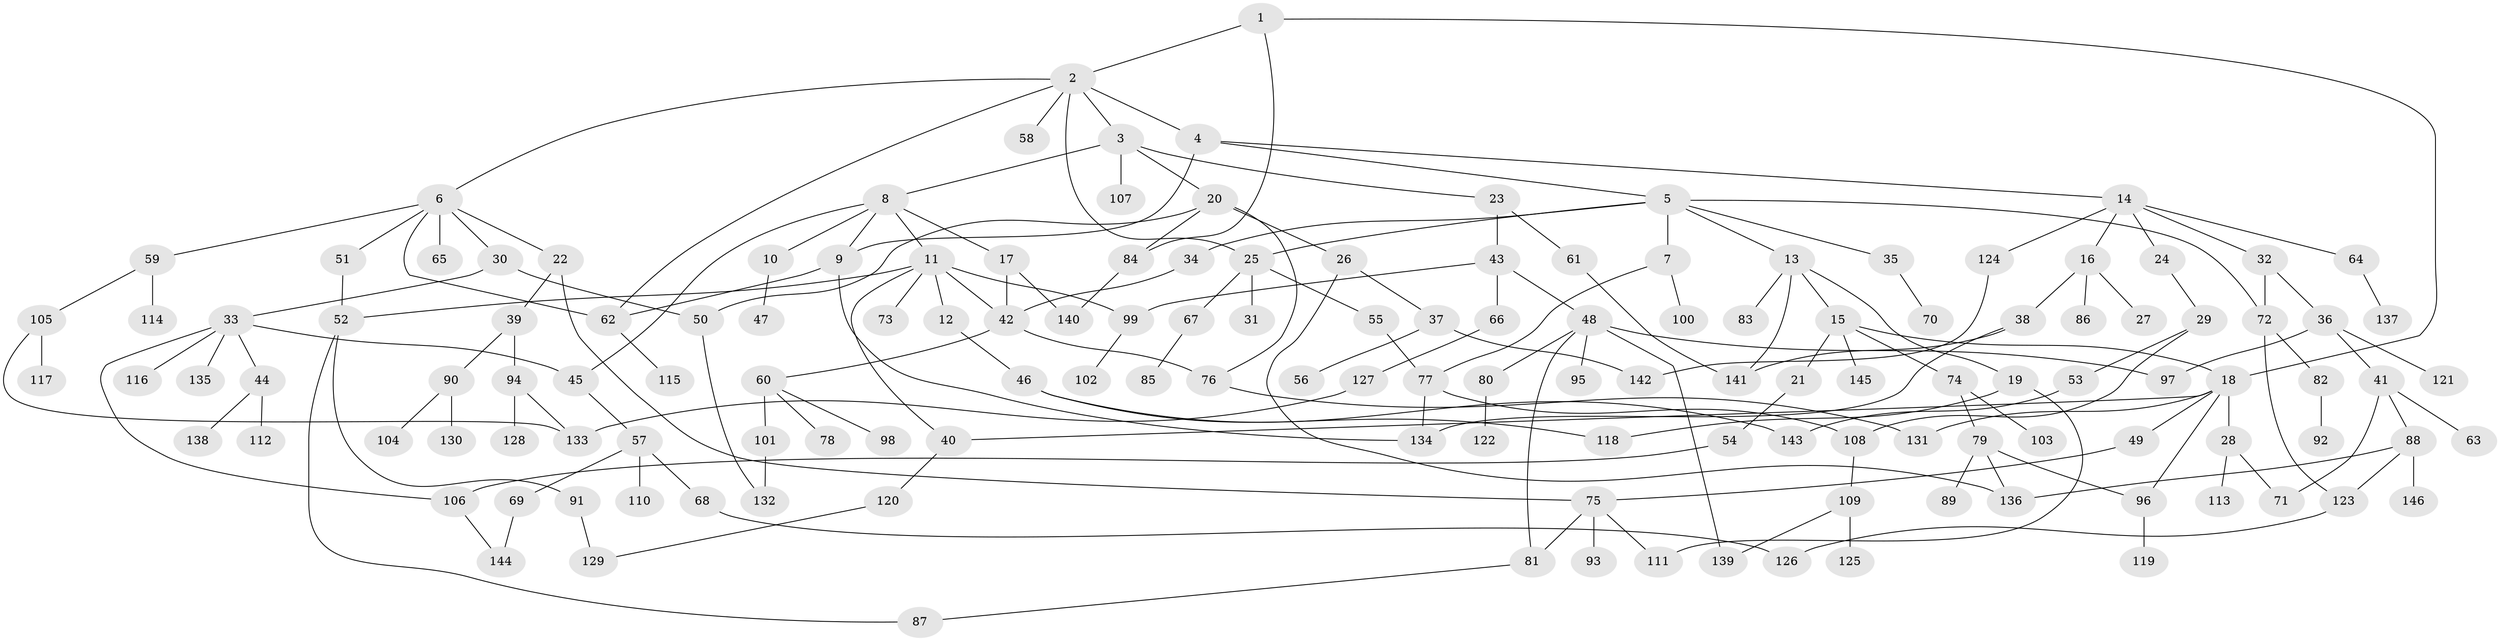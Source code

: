// Generated by graph-tools (version 1.1) at 2025/41/03/09/25 04:41:53]
// undirected, 146 vertices, 189 edges
graph export_dot {
graph [start="1"]
  node [color=gray90,style=filled];
  1;
  2;
  3;
  4;
  5;
  6;
  7;
  8;
  9;
  10;
  11;
  12;
  13;
  14;
  15;
  16;
  17;
  18;
  19;
  20;
  21;
  22;
  23;
  24;
  25;
  26;
  27;
  28;
  29;
  30;
  31;
  32;
  33;
  34;
  35;
  36;
  37;
  38;
  39;
  40;
  41;
  42;
  43;
  44;
  45;
  46;
  47;
  48;
  49;
  50;
  51;
  52;
  53;
  54;
  55;
  56;
  57;
  58;
  59;
  60;
  61;
  62;
  63;
  64;
  65;
  66;
  67;
  68;
  69;
  70;
  71;
  72;
  73;
  74;
  75;
  76;
  77;
  78;
  79;
  80;
  81;
  82;
  83;
  84;
  85;
  86;
  87;
  88;
  89;
  90;
  91;
  92;
  93;
  94;
  95;
  96;
  97;
  98;
  99;
  100;
  101;
  102;
  103;
  104;
  105;
  106;
  107;
  108;
  109;
  110;
  111;
  112;
  113;
  114;
  115;
  116;
  117;
  118;
  119;
  120;
  121;
  122;
  123;
  124;
  125;
  126;
  127;
  128;
  129;
  130;
  131;
  132;
  133;
  134;
  135;
  136;
  137;
  138;
  139;
  140;
  141;
  142;
  143;
  144;
  145;
  146;
  1 -- 2;
  1 -- 18;
  1 -- 84;
  2 -- 3;
  2 -- 4;
  2 -- 6;
  2 -- 25;
  2 -- 58;
  2 -- 62;
  3 -- 8;
  3 -- 20;
  3 -- 23;
  3 -- 107;
  4 -- 5;
  4 -- 14;
  4 -- 9;
  5 -- 7;
  5 -- 13;
  5 -- 34;
  5 -- 35;
  5 -- 72;
  5 -- 25;
  6 -- 22;
  6 -- 30;
  6 -- 51;
  6 -- 59;
  6 -- 65;
  6 -- 62;
  7 -- 77;
  7 -- 100;
  8 -- 9;
  8 -- 10;
  8 -- 11;
  8 -- 17;
  8 -- 45;
  9 -- 62;
  9 -- 134;
  10 -- 47;
  11 -- 12;
  11 -- 40;
  11 -- 52;
  11 -- 73;
  11 -- 99;
  11 -- 42;
  12 -- 46;
  13 -- 15;
  13 -- 19;
  13 -- 83;
  13 -- 141;
  14 -- 16;
  14 -- 24;
  14 -- 32;
  14 -- 64;
  14 -- 124;
  15 -- 21;
  15 -- 74;
  15 -- 145;
  15 -- 18;
  16 -- 27;
  16 -- 38;
  16 -- 86;
  17 -- 42;
  17 -- 140;
  18 -- 28;
  18 -- 49;
  18 -- 96;
  18 -- 131;
  18 -- 40;
  19 -- 111;
  19 -- 118;
  20 -- 26;
  20 -- 50;
  20 -- 84;
  20 -- 76;
  21 -- 54;
  22 -- 39;
  22 -- 75;
  23 -- 43;
  23 -- 61;
  24 -- 29;
  25 -- 31;
  25 -- 55;
  25 -- 67;
  26 -- 37;
  26 -- 136;
  28 -- 113;
  28 -- 71;
  29 -- 53;
  29 -- 108;
  30 -- 33;
  30 -- 50;
  32 -- 36;
  32 -- 72;
  33 -- 44;
  33 -- 45;
  33 -- 106;
  33 -- 116;
  33 -- 135;
  34 -- 42;
  35 -- 70;
  36 -- 41;
  36 -- 121;
  36 -- 97;
  37 -- 56;
  37 -- 142;
  38 -- 134;
  38 -- 141;
  39 -- 90;
  39 -- 94;
  40 -- 120;
  41 -- 63;
  41 -- 71;
  41 -- 88;
  42 -- 60;
  42 -- 76;
  43 -- 48;
  43 -- 66;
  43 -- 99;
  44 -- 112;
  44 -- 138;
  45 -- 57;
  46 -- 118;
  46 -- 143;
  48 -- 80;
  48 -- 95;
  48 -- 97;
  48 -- 81;
  48 -- 139;
  49 -- 75;
  50 -- 132;
  51 -- 52;
  52 -- 87;
  52 -- 91;
  53 -- 143;
  54 -- 106;
  55 -- 77;
  57 -- 68;
  57 -- 69;
  57 -- 110;
  59 -- 105;
  59 -- 114;
  60 -- 78;
  60 -- 98;
  60 -- 101;
  61 -- 141;
  62 -- 115;
  64 -- 137;
  66 -- 127;
  67 -- 85;
  68 -- 126;
  69 -- 144;
  72 -- 82;
  72 -- 123;
  74 -- 79;
  74 -- 103;
  75 -- 81;
  75 -- 93;
  75 -- 111;
  76 -- 131;
  77 -- 134;
  77 -- 108;
  79 -- 89;
  79 -- 96;
  79 -- 136;
  80 -- 122;
  81 -- 87;
  82 -- 92;
  84 -- 140;
  88 -- 136;
  88 -- 146;
  88 -- 123;
  90 -- 104;
  90 -- 130;
  91 -- 129;
  94 -- 128;
  94 -- 133;
  96 -- 119;
  99 -- 102;
  101 -- 132;
  105 -- 117;
  105 -- 133;
  106 -- 144;
  108 -- 109;
  109 -- 125;
  109 -- 139;
  120 -- 129;
  123 -- 126;
  124 -- 142;
  127 -- 133;
}
